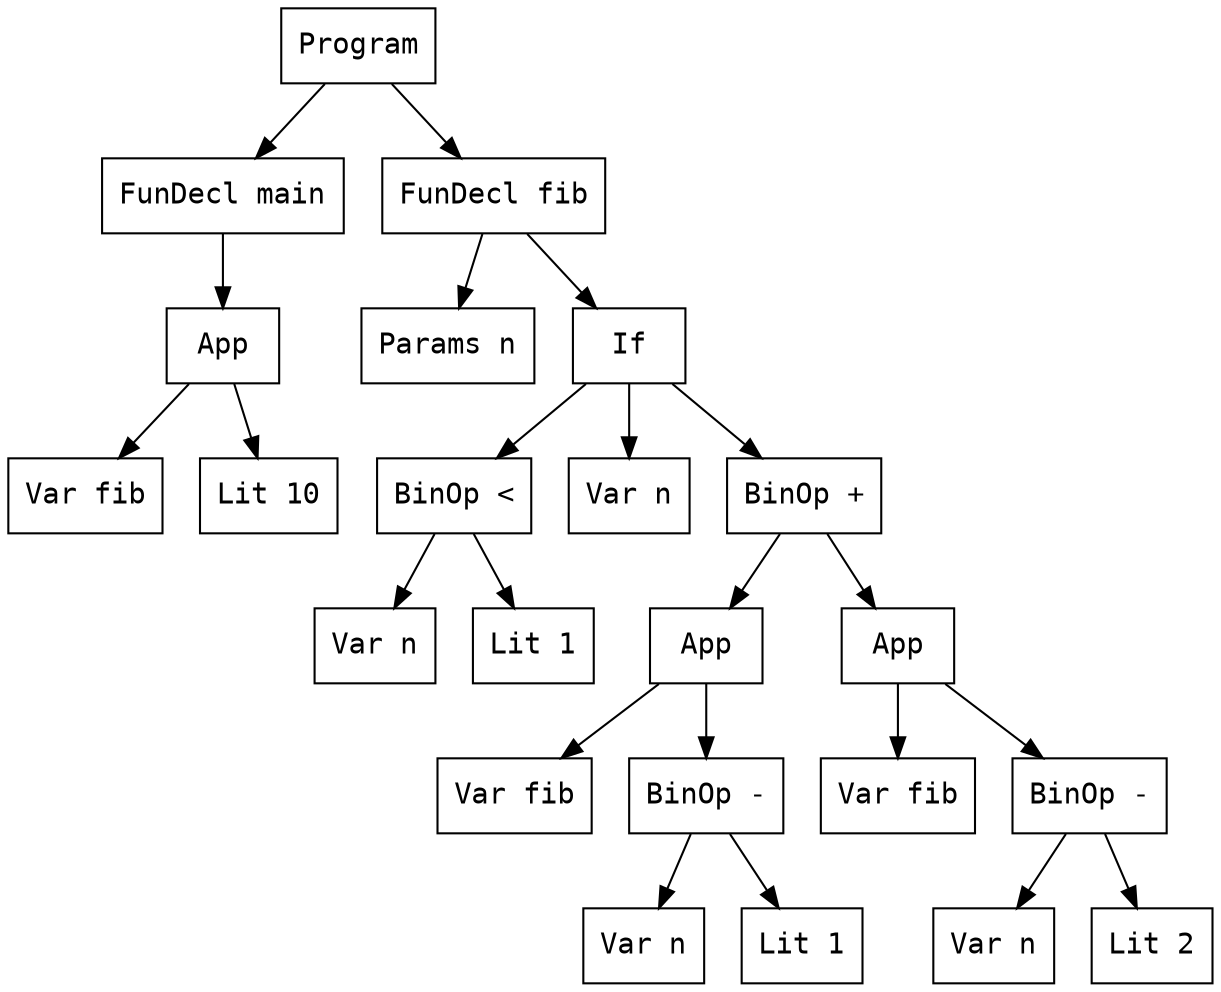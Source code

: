 digraph AST {
  rankdir=TB;
  node [shape=box,fontname="monospace"];
  0 [shape=box,label="Program"];
  1 [shape=box,label="FunDecl main"];
  2 [shape=box,label="App"];
  3 [shape=box,label="Var fib"];
  2 -> 3;
  4 [shape=box,label="Lit 10"];
  2 -> 4;
  1 -> 2;
  0 -> 1;
  5 [shape=box,label="FunDecl fib"];
  6 [shape=box,label="Params n"];
  5 -> 6;
  7 [shape=box,label="If"];
  8 [shape=box,label="BinOp <"];
  9 [shape=box,label="Var n"];
  8 -> 9;
  10 [shape=box,label="Lit 1"];
  8 -> 10;
  7 -> 8;
  11 [shape=box,label="Var n"];
  7 -> 11;
  12 [shape=box,label="BinOp +"];
  13 [shape=box,label="App"];
  14 [shape=box,label="Var fib"];
  13 -> 14;
  15 [shape=box,label="BinOp -"];
  16 [shape=box,label="Var n"];
  15 -> 16;
  17 [shape=box,label="Lit 1"];
  15 -> 17;
  13 -> 15;
  12 -> 13;
  18 [shape=box,label="App"];
  19 [shape=box,label="Var fib"];
  18 -> 19;
  20 [shape=box,label="BinOp -"];
  21 [shape=box,label="Var n"];
  20 -> 21;
  22 [shape=box,label="Lit 2"];
  20 -> 22;
  18 -> 20;
  12 -> 18;
  7 -> 12;
  5 -> 7;
  0 -> 5;
}
